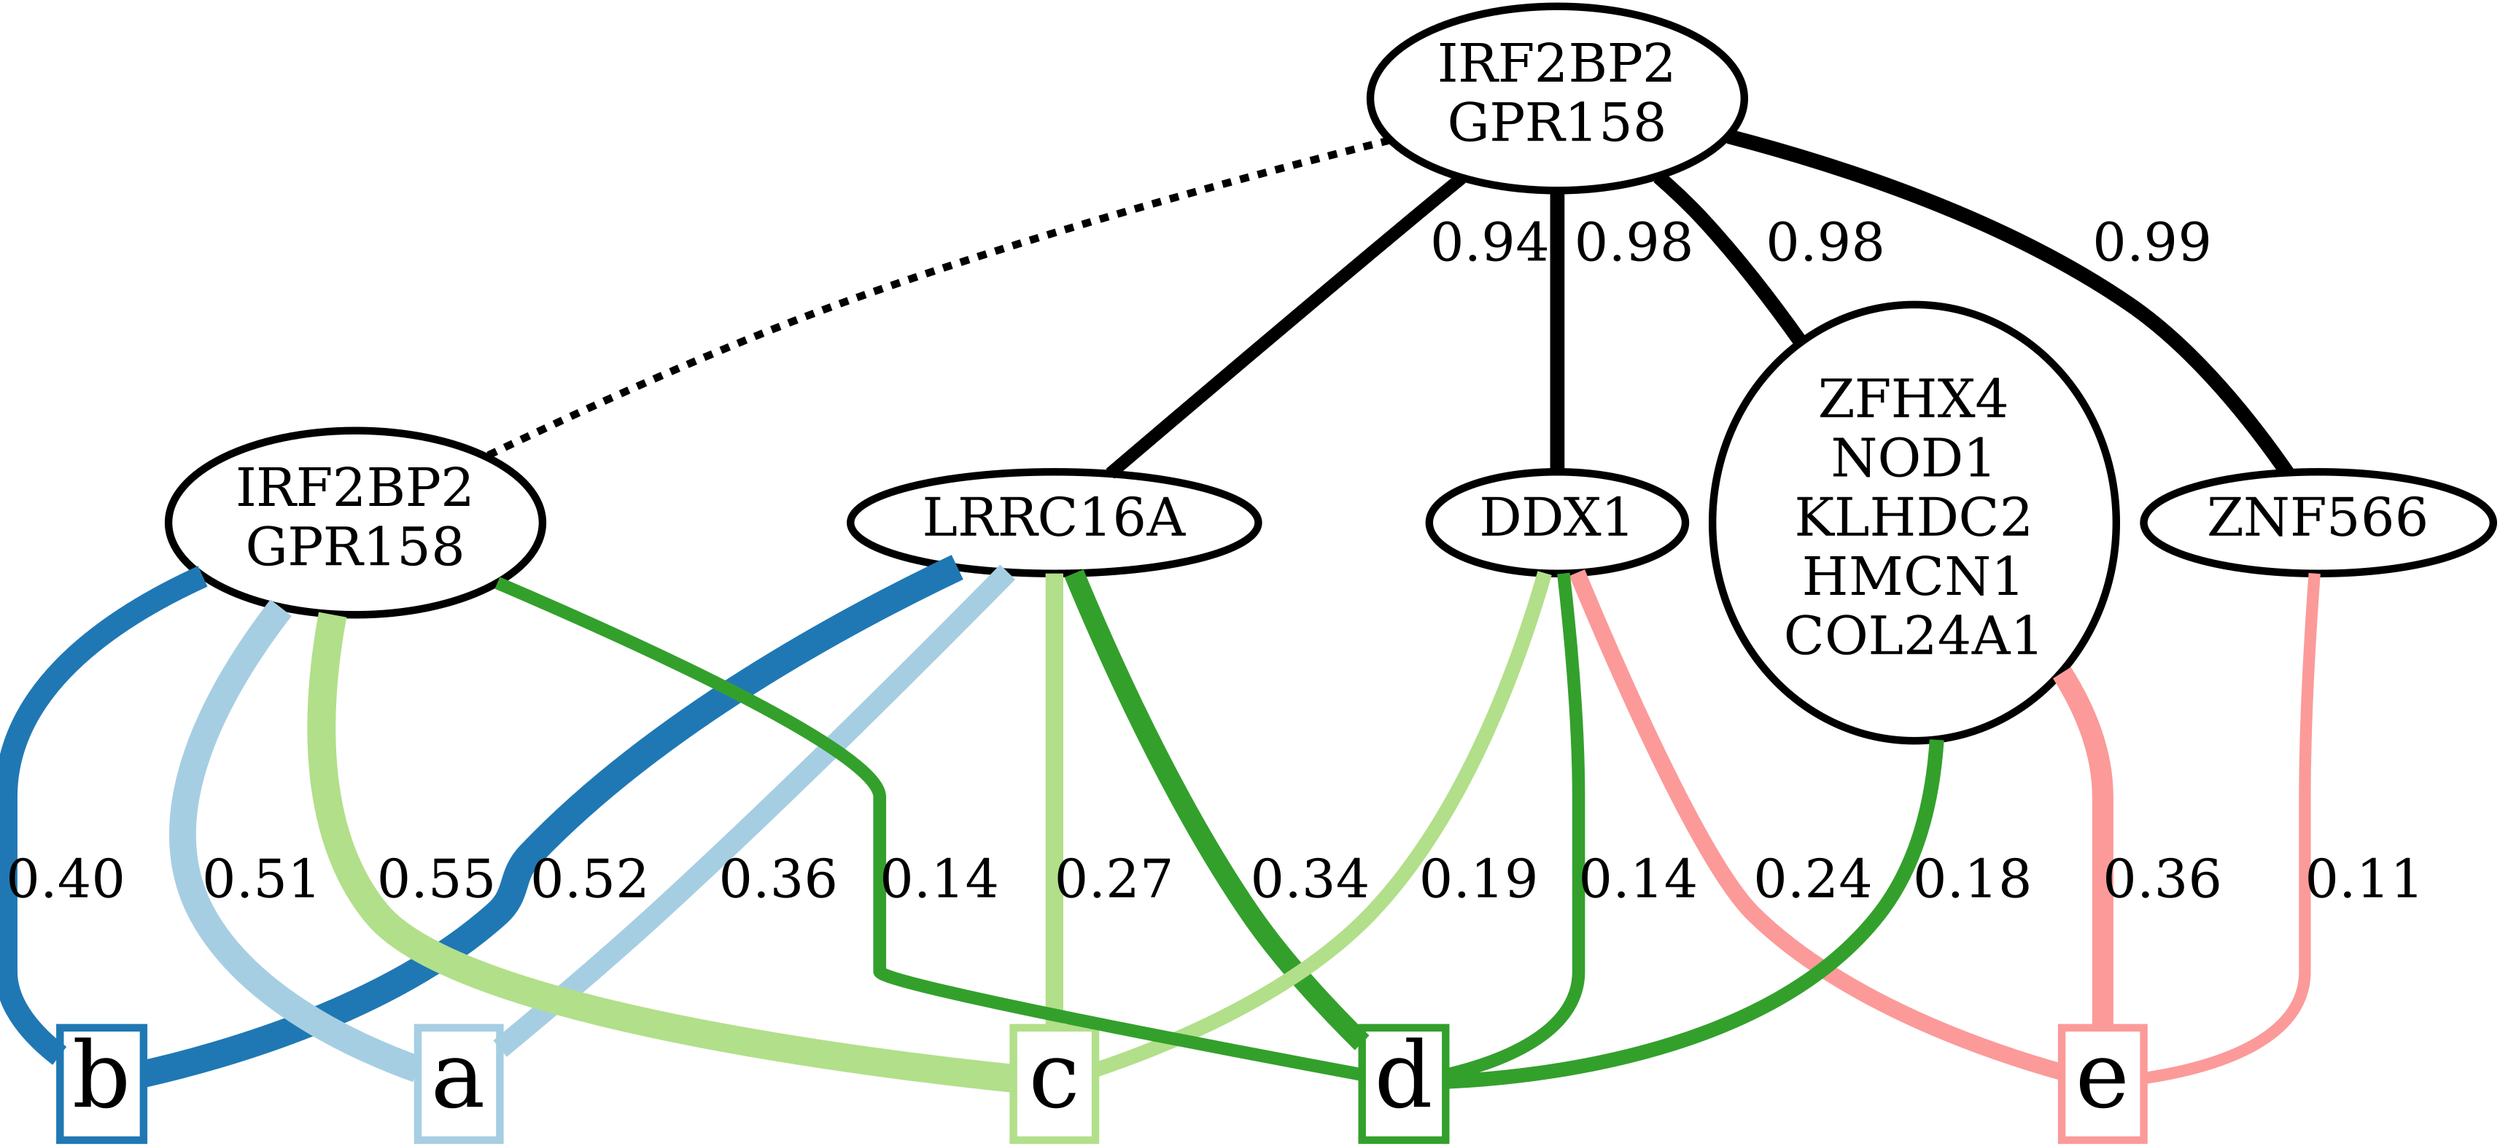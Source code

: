 graph G {
	subgraph mixed {
		s4 [colorscheme=paired10,penwidth=5,fontsize=60,color=5,shape=box,label="e"]
		s3 [colorscheme=paired10,penwidth=5,fontsize=60,color=4,shape=box,label="d"]
		s2 [colorscheme=paired10,penwidth=5,fontsize=60,color=3,shape=box,label="c"]
		s1 [colorscheme=paired10,penwidth=5,fontsize=60,color=2,shape=box,label="b"]
		s0 [colorscheme=paired10,penwidth=5,fontsize=60,color=1,shape=box,label="a"]
	}
	subgraph unmixed {
		subgraph 0 {
			rank=same
			4 [penwidth=5,fontsize=35,label="IRF2BP2
GPR158"]
		}
		subgraph leaves {
			rank=same
			3 [penwidth=5,fontsize=35,label="LRRC16A"]
			2 [penwidth=5,fontsize=35,label="DDX1"]
			1 [penwidth=5,fontsize=35,label="ZFHX4
NOD1
KLHDC2
HMCN1
COL24A1"]
			0 [penwidth=5,fontsize=35,label="ZNF566"]
			dup0 [penwidth=5,fontsize=35,label="IRF2BP2
GPR158"]
		}
	}
	4 -- 1 [penwidth=9.546516,fontsize=35,label=" 0.98"]
	4 -- 2 [penwidth=9.47,fontsize=35,label=" 0.98"]
	4 -- 3 [penwidth=8.41,fontsize=35,label=" 0.94"]
	4 -- 0 [penwidth=9.71,fontsize=35,label=" 0.99"]
	1 -- s4 [splines=none,colorscheme=paired10,color=5,minlen=4,fontsize=35,label=0.36,penwidth=13.97]
	2 -- s4 [splines=none,colorscheme=paired10,color=5,minlen=4,fontsize=35,label=0.24,penwidth=10.99]
	0 -- s4 [splines=none,colorscheme=paired10,color=5,minlen=4,fontsize=35,label=0.11,penwidth=7.81]
	1 -- s3 [splines=none,colorscheme=paired10,color=4,minlen=4,fontsize=35,label=0.18,penwidth=9.55]
	2 -- s3 [splines=none,colorscheme=paired10,color=4,minlen=4,fontsize=35,label=0.14,penwidth=8.45]
	3 -- s3 [splines=none,colorscheme=paired10,color=4,minlen=4,fontsize=35,label=0.34,penwidth=13.54]
	dup0 -- s3 [splines=none,colorscheme=paired10,color=4,minlen=4,fontsize=35,label=0.14,penwidth=8.47]
	2 -- s2 [splines=none,colorscheme=paired10,color=3,minlen=4,fontsize=35,label=0.19,penwidth=9.65]
	3 -- s2 [splines=none,colorscheme=paired10,color=3,minlen=4,fontsize=35,label=0.27,penwidth=11.67]
	dup0 -- s2 [splines=none,colorscheme=paired10,color=3,minlen=4,fontsize=35,label=0.55,penwidth=18.66]
	3 -- s1 [splines=none,colorscheme=paired10,color=2,minlen=4,fontsize=35,label=0.52,penwidth=17.90]
	dup0 -- s1 [splines=none,colorscheme=paired10,color=2,minlen=4,fontsize=35,label=0.40,penwidth=14.99]
	3 -- s0 [splines=none,colorscheme=paired10,color=1,minlen=4,fontsize=35,label=0.36,penwidth=13.93]
	dup0 -- s0 [splines=none,colorscheme=paired10,color=1,minlen=4,fontsize=35,label=0.51,penwidth=17.69]
	4 -- dup0 [penwidth=5,style=dashed]
}
